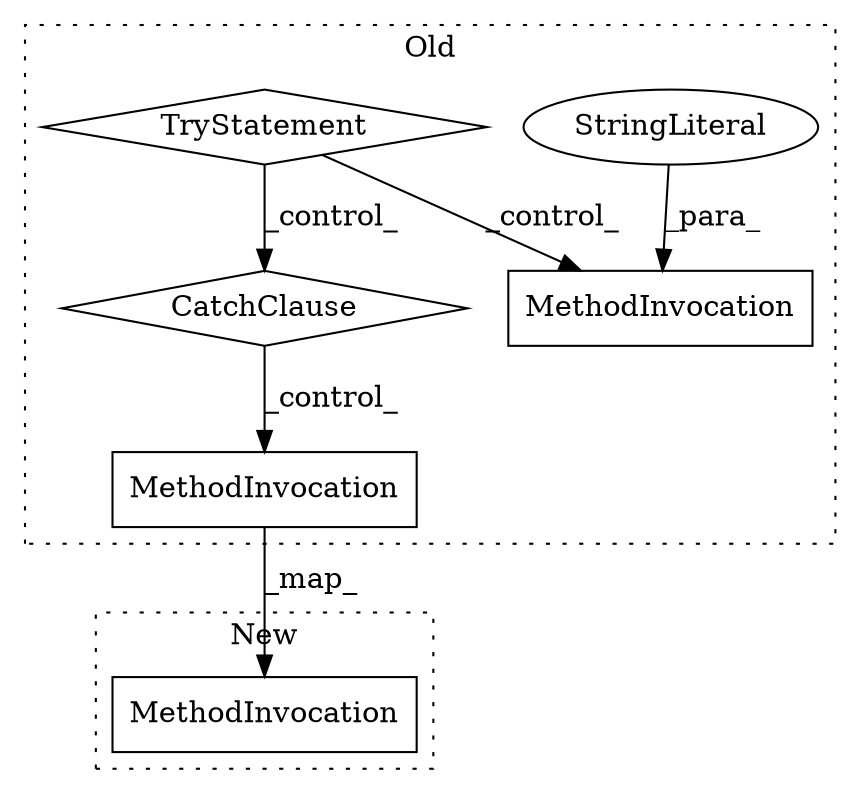 digraph G {
subgraph cluster0 {
1 [label="CatchClause" a="12" s="40693,40721" l="8,15" shape="diamond"];
3 [label="MethodInvocation" a="32" s="40806,40824" l="10,2" shape="box"];
4 [label="MethodInvocation" a="32" s="40597,40663" l="6,2" shape="box"];
5 [label="StringLiteral" a="45" s="40603" l="60" shape="ellipse"];
6 [label="TryStatement" a="54" s="40529" l="16" shape="diamond"];
label = "Old";
style="dotted";
}
subgraph cluster1 {
2 [label="MethodInvocation" a="32" s="40001,40019" l="10,2" shape="box"];
label = "New";
style="dotted";
}
1 -> 3 [label="_control_"];
3 -> 2 [label="_map_"];
5 -> 4 [label="_para_"];
6 -> 1 [label="_control_"];
6 -> 4 [label="_control_"];
}